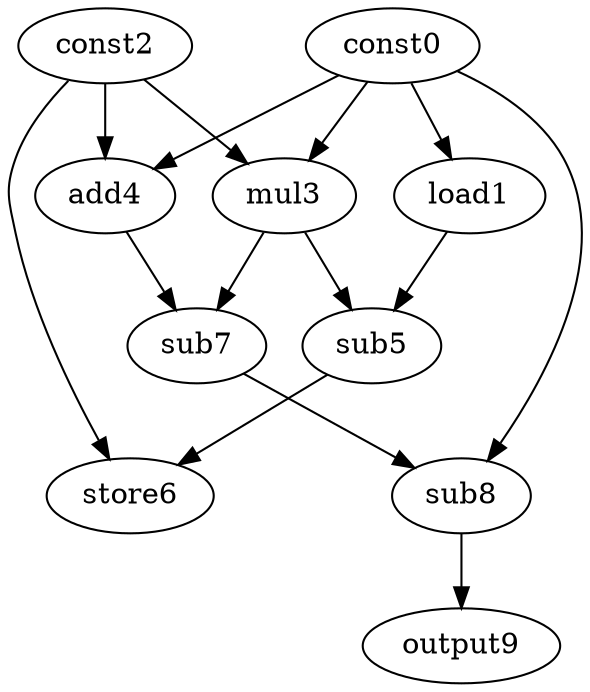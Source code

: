 digraph G { 
const0[opcode=const]; 
load1[opcode=load]; 
const2[opcode=const]; 
mul3[opcode=mul]; 
add4[opcode=add]; 
sub5[opcode=sub]; 
store6[opcode=store]; 
sub7[opcode=sub]; 
sub8[opcode=sub]; 
output9[opcode=output]; 
const0->load1[operand=0];
const0->mul3[operand=0];
const2->mul3[operand=1];
const0->add4[operand=0];
const2->add4[operand=1];
load1->sub5[operand=0];
mul3->sub5[operand=1];
mul3->sub7[operand=0];
add4->sub7[operand=1];
const2->store6[operand=0];
sub5->store6[operand=1];
sub7->sub8[operand=0];
const0->sub8[operand=1];
sub8->output9[operand=0];
}
